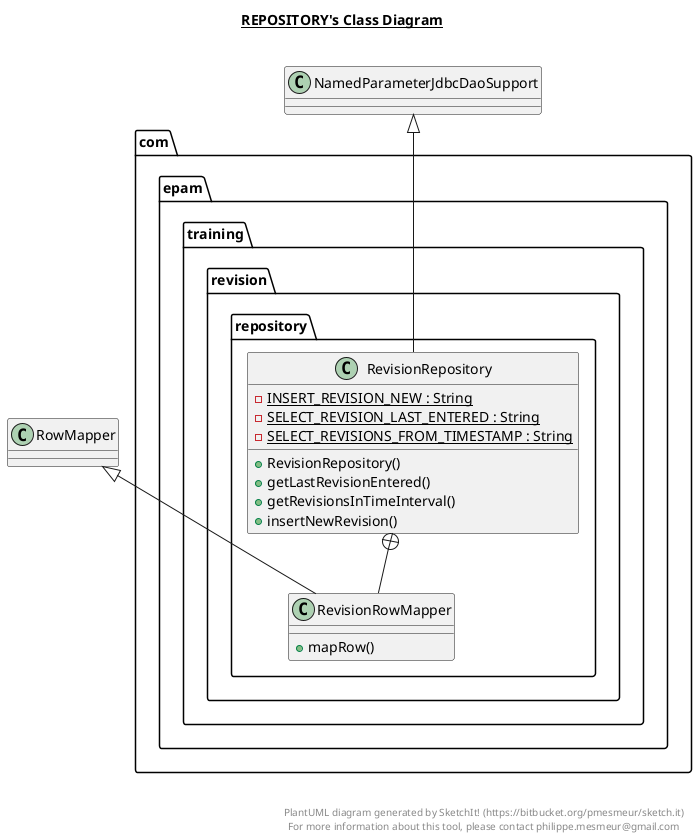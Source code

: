 @startuml

title __REPOSITORY's Class Diagram__\n

  package com.epam.training.revision {
    package com.epam.training.revision.repository {
      class RevisionRepository {
          {static} - INSERT_REVISION_NEW : String
          {static} - SELECT_REVISION_LAST_ENTERED : String
          {static} - SELECT_REVISIONS_FROM_TIMESTAMP : String
          + RevisionRepository()
          + getLastRevisionEntered()
          + getRevisionsInTimeInterval()
          + insertNewRevision()
      }
    }
  }
  

  package com.epam.training.revision {
    package com.epam.training.revision.repository {
      class RevisionRowMapper {
          + mapRow()
      }
    }
  }
  

  RevisionRepository -up-|> NamedParameterJdbcDaoSupport
  RevisionRepository +-down- RevisionRowMapper
  RevisionRowMapper -up-|> RowMapper


right footer


PlantUML diagram generated by SketchIt! (https://bitbucket.org/pmesmeur/sketch.it)
For more information about this tool, please contact philippe.mesmeur@gmail.com
endfooter

@enduml
